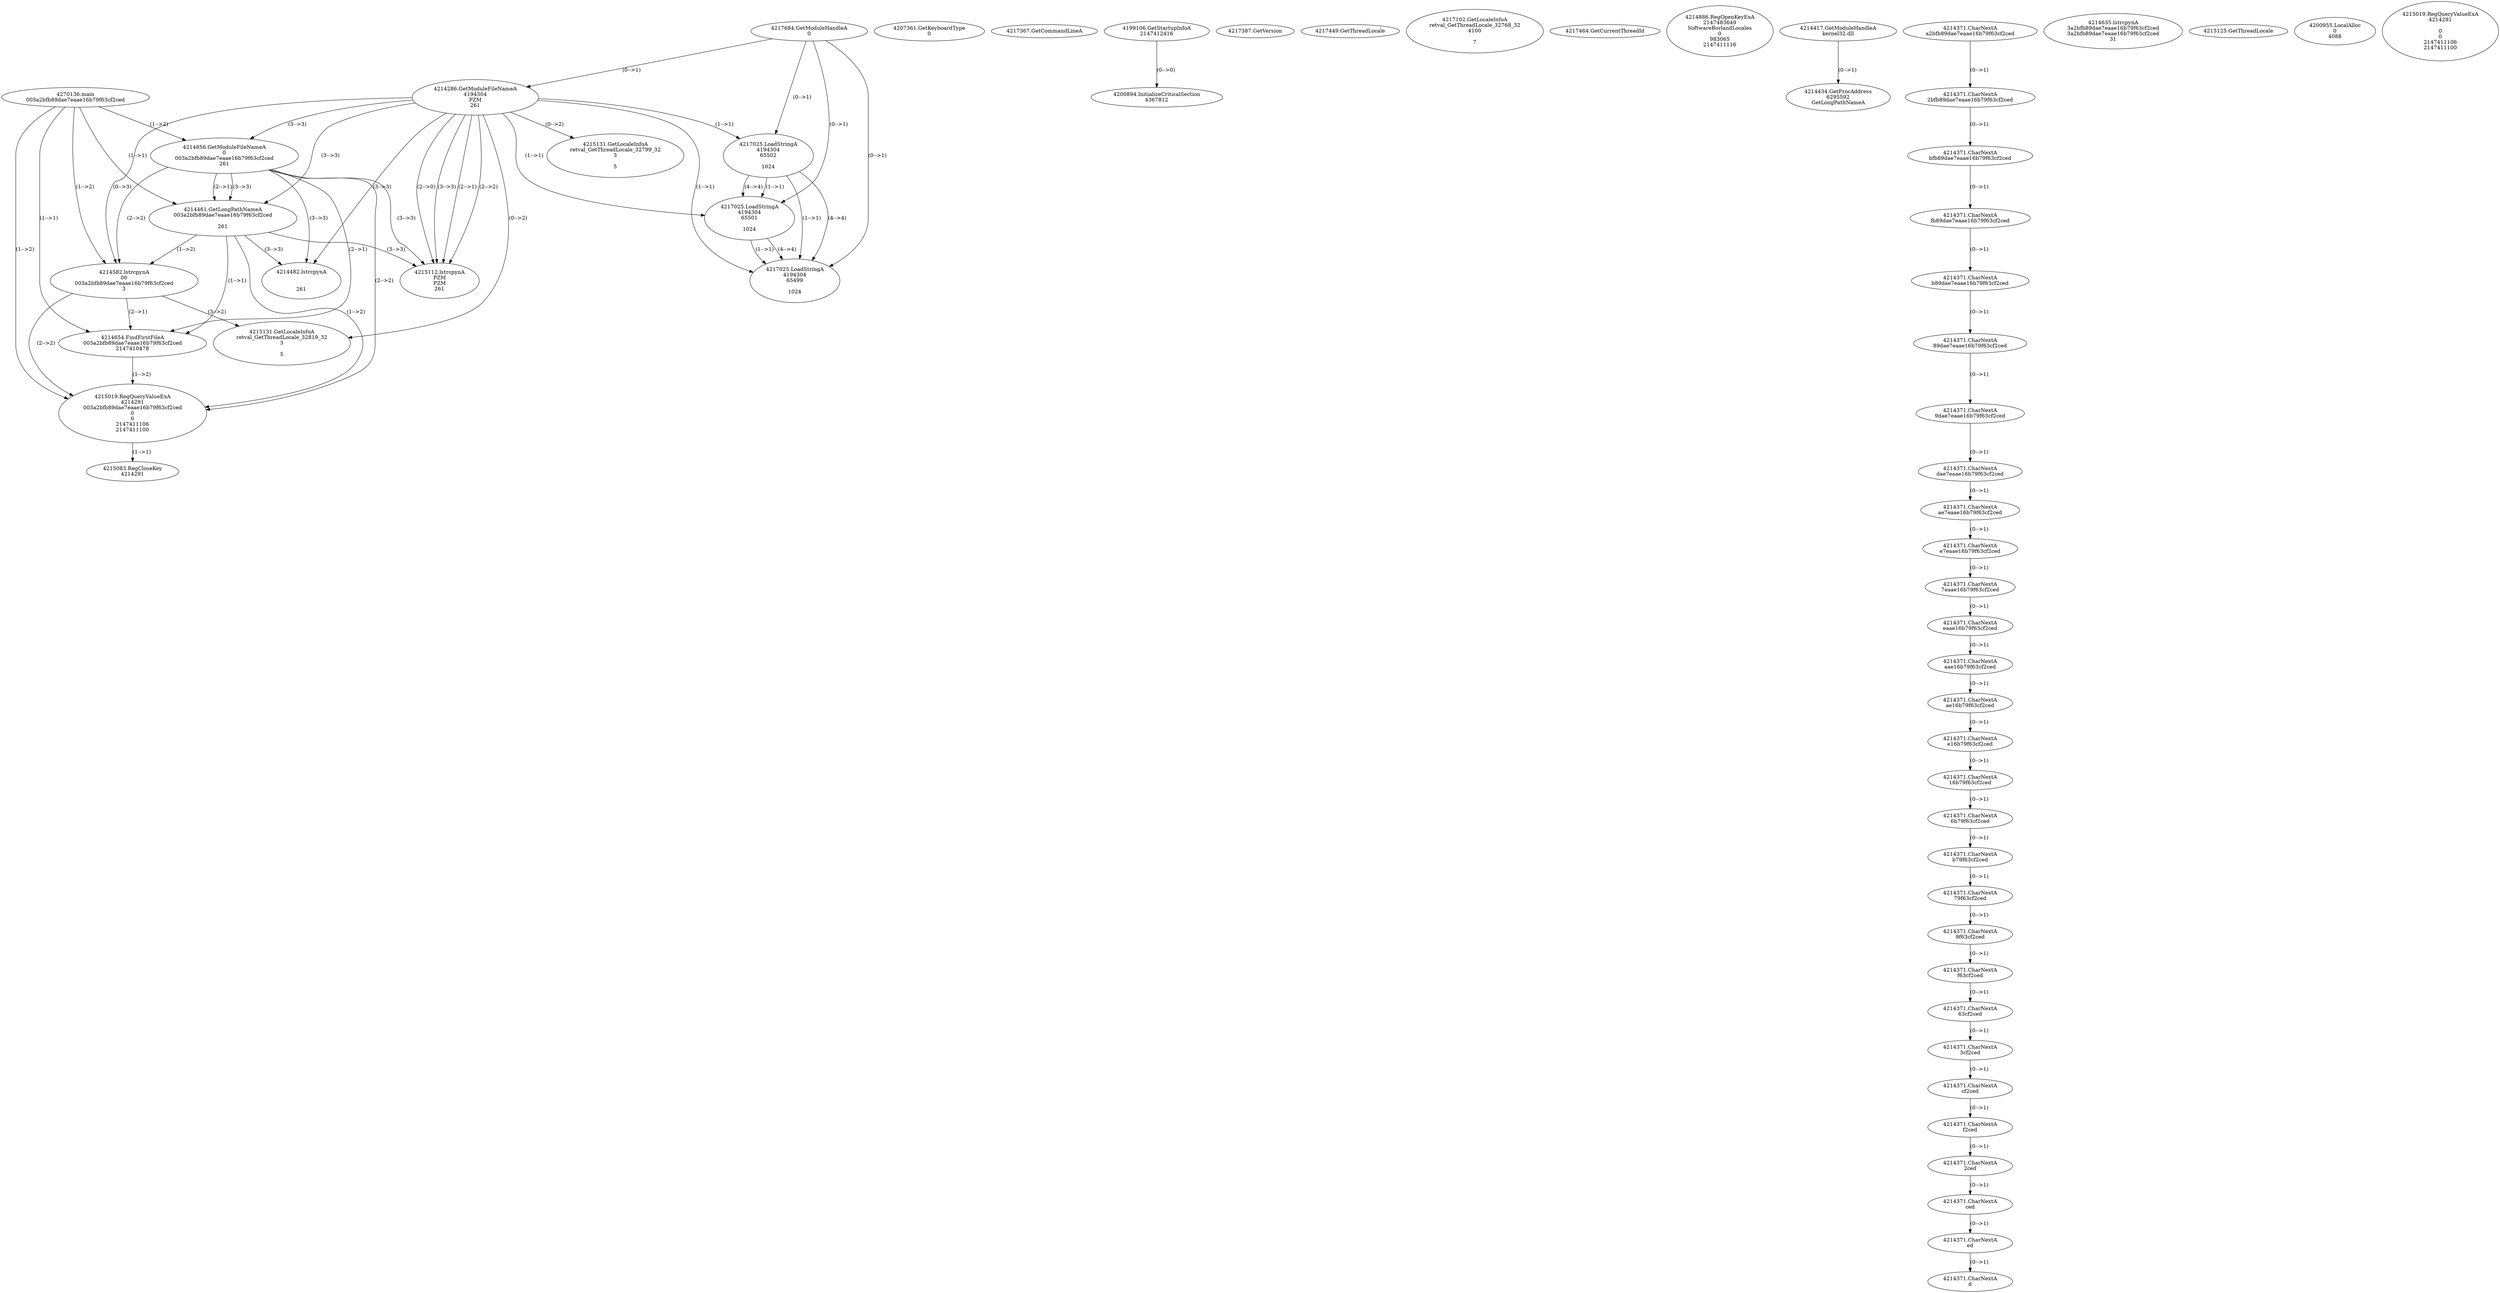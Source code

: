 // Global SCDG with merge call
digraph {
	0 [label="4270136.main
003a2bfb89dae7eaae16b79f63cf2ced"]
	1 [label="4217684.GetModuleHandleA
0"]
	2 [label="4207361.GetKeyboardType
0"]
	3 [label="4217367.GetCommandLineA
"]
	4 [label="4199106.GetStartupInfoA
2147412416"]
	5 [label="4217387.GetVersion
"]
	6 [label="4217449.GetThreadLocale
"]
	7 [label="4217102.GetLocaleInfoA
retval_GetThreadLocale_32768_32
4100

7"]
	8 [label="4217464.GetCurrentThreadId
"]
	9 [label="4214286.GetModuleFileNameA
4194304
PZM
261"]
	1 -> 9 [label="(0-->1)"]
	10 [label="4214856.GetModuleFileNameA
0
003a2bfb89dae7eaae16b79f63cf2ced
261"]
	0 -> 10 [label="(1-->2)"]
	9 -> 10 [label="(3-->3)"]
	11 [label="4214886.RegOpenKeyExA
2147483649
Software\Borland\Locales
0
983065
2147411116"]
	12 [label="4214417.GetModuleHandleA
kernel32.dll"]
	13 [label="4214434.GetProcAddress
6295592
GetLongPathNameA"]
	12 -> 13 [label="(0-->1)"]
	14 [label="4214461.GetLongPathNameA
003a2bfb89dae7eaae16b79f63cf2ced

261"]
	0 -> 14 [label="(1-->1)"]
	10 -> 14 [label="(2-->1)"]
	9 -> 14 [label="(3-->3)"]
	10 -> 14 [label="(3-->3)"]
	15 [label="4214582.lstrcpynA
00
003a2bfb89dae7eaae16b79f63cf2ced
3"]
	0 -> 15 [label="(1-->2)"]
	10 -> 15 [label="(2-->2)"]
	14 -> 15 [label="(1-->2)"]
	9 -> 15 [label="(0-->3)"]
	16 [label="4214371.CharNextA
a2bfb89dae7eaae16b79f63cf2ced"]
	17 [label="4214371.CharNextA
2bfb89dae7eaae16b79f63cf2ced"]
	16 -> 17 [label="(0-->1)"]
	18 [label="4214371.CharNextA
bfb89dae7eaae16b79f63cf2ced"]
	17 -> 18 [label="(0-->1)"]
	19 [label="4214371.CharNextA
fb89dae7eaae16b79f63cf2ced"]
	18 -> 19 [label="(0-->1)"]
	20 [label="4214371.CharNextA
b89dae7eaae16b79f63cf2ced"]
	19 -> 20 [label="(0-->1)"]
	21 [label="4214371.CharNextA
89dae7eaae16b79f63cf2ced"]
	20 -> 21 [label="(0-->1)"]
	22 [label="4214371.CharNextA
9dae7eaae16b79f63cf2ced"]
	21 -> 22 [label="(0-->1)"]
	23 [label="4214371.CharNextA
dae7eaae16b79f63cf2ced"]
	22 -> 23 [label="(0-->1)"]
	24 [label="4214371.CharNextA
ae7eaae16b79f63cf2ced"]
	23 -> 24 [label="(0-->1)"]
	25 [label="4214371.CharNextA
e7eaae16b79f63cf2ced"]
	24 -> 25 [label="(0-->1)"]
	26 [label="4214371.CharNextA
7eaae16b79f63cf2ced"]
	25 -> 26 [label="(0-->1)"]
	27 [label="4214371.CharNextA
eaae16b79f63cf2ced"]
	26 -> 27 [label="(0-->1)"]
	28 [label="4214371.CharNextA
aae16b79f63cf2ced"]
	27 -> 28 [label="(0-->1)"]
	29 [label="4214371.CharNextA
ae16b79f63cf2ced"]
	28 -> 29 [label="(0-->1)"]
	30 [label="4214371.CharNextA
e16b79f63cf2ced"]
	29 -> 30 [label="(0-->1)"]
	31 [label="4214371.CharNextA
16b79f63cf2ced"]
	30 -> 31 [label="(0-->1)"]
	32 [label="4214371.CharNextA
6b79f63cf2ced"]
	31 -> 32 [label="(0-->1)"]
	33 [label="4214371.CharNextA
b79f63cf2ced"]
	32 -> 33 [label="(0-->1)"]
	34 [label="4214371.CharNextA
79f63cf2ced"]
	33 -> 34 [label="(0-->1)"]
	35 [label="4214371.CharNextA
9f63cf2ced"]
	34 -> 35 [label="(0-->1)"]
	36 [label="4214371.CharNextA
f63cf2ced"]
	35 -> 36 [label="(0-->1)"]
	37 [label="4214371.CharNextA
63cf2ced"]
	36 -> 37 [label="(0-->1)"]
	38 [label="4214371.CharNextA
3cf2ced"]
	37 -> 38 [label="(0-->1)"]
	39 [label="4214371.CharNextA
cf2ced"]
	38 -> 39 [label="(0-->1)"]
	40 [label="4214371.CharNextA
f2ced"]
	39 -> 40 [label="(0-->1)"]
	41 [label="4214371.CharNextA
2ced"]
	40 -> 41 [label="(0-->1)"]
	42 [label="4214371.CharNextA
ced"]
	41 -> 42 [label="(0-->1)"]
	43 [label="4214371.CharNextA
ed"]
	42 -> 43 [label="(0-->1)"]
	44 [label="4214371.CharNextA
d"]
	43 -> 44 [label="(0-->1)"]
	45 [label="4214635.lstrcpynA
3a2bfb89dae7eaae16b79f63cf2ced
3a2bfb89dae7eaae16b79f63cf2ced
31"]
	46 [label="4214654.FindFirstFileA
003a2bfb89dae7eaae16b79f63cf2ced
2147410478"]
	0 -> 46 [label="(1-->1)"]
	10 -> 46 [label="(2-->1)"]
	14 -> 46 [label="(1-->1)"]
	15 -> 46 [label="(2-->1)"]
	47 [label="4215019.RegQueryValueExA
4214291
003a2bfb89dae7eaae16b79f63cf2ced
0
0
2147411106
2147411100"]
	0 -> 47 [label="(1-->2)"]
	10 -> 47 [label="(2-->2)"]
	14 -> 47 [label="(1-->2)"]
	15 -> 47 [label="(2-->2)"]
	46 -> 47 [label="(1-->2)"]
	48 [label="4215083.RegCloseKey
4214291"]
	47 -> 48 [label="(1-->1)"]
	49 [label="4215112.lstrcpynA
PZM
PZM
261"]
	9 -> 49 [label="(2-->1)"]
	9 -> 49 [label="(2-->2)"]
	9 -> 49 [label="(3-->3)"]
	10 -> 49 [label="(3-->3)"]
	14 -> 49 [label="(3-->3)"]
	9 -> 49 [label="(2-->0)"]
	50 [label="4215125.GetThreadLocale
"]
	51 [label="4215131.GetLocaleInfoA
retval_GetThreadLocale_32819_32
3

5"]
	9 -> 51 [label="(0-->2)"]
	15 -> 51 [label="(3-->2)"]
	52 [label="4217025.LoadStringA
4194304
65502

1024"]
	1 -> 52 [label="(0-->1)"]
	9 -> 52 [label="(1-->1)"]
	53 [label="4217025.LoadStringA
4194304
65501

1024"]
	1 -> 53 [label="(0-->1)"]
	9 -> 53 [label="(1-->1)"]
	52 -> 53 [label="(1-->1)"]
	52 -> 53 [label="(4-->4)"]
	54 [label="4217025.LoadStringA
4194304
65499

1024"]
	1 -> 54 [label="(0-->1)"]
	9 -> 54 [label="(1-->1)"]
	52 -> 54 [label="(1-->1)"]
	53 -> 54 [label="(1-->1)"]
	52 -> 54 [label="(4-->4)"]
	53 -> 54 [label="(4-->4)"]
	55 [label="4200894.InitializeCriticalSection
4367812"]
	4 -> 55 [label="(0-->0)"]
	56 [label="4200955.LocalAlloc
0
4088"]
	57 [label="4214482.lstrcpynA


261"]
	9 -> 57 [label="(3-->3)"]
	10 -> 57 [label="(3-->3)"]
	14 -> 57 [label="(3-->3)"]
	58 [label="4215019.RegQueryValueExA
4214291

0
0
2147411106
2147411100"]
	59 [label="4215131.GetLocaleInfoA
retval_GetThreadLocale_32799_32
3

5"]
	9 -> 59 [label="(0-->2)"]
}
